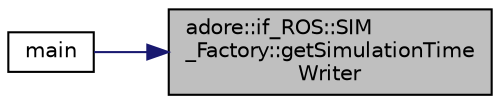 digraph "adore::if_ROS::SIM_Factory::getSimulationTimeWriter"
{
 // LATEX_PDF_SIZE
  edge [fontname="Helvetica",fontsize="10",labelfontname="Helvetica",labelfontsize="10"];
  node [fontname="Helvetica",fontsize="10",shape=record];
  rankdir="RL";
  Node1 [label="adore::if_ROS::SIM\l_Factory::getSimulationTime\lWriter",height=0.2,width=0.4,color="black", fillcolor="grey75", style="filled", fontcolor="black",tooltip="write the simulation time"];
  Node1 -> Node2 [dir="back",color="midnightblue",fontsize="10",style="solid",fontname="Helvetica"];
  Node2 [label="main",height=0.2,width=0.4,color="black", fillcolor="white", style="filled",URL="$adore__timer__node_8cpp.html#a3c04138a5bfe5d72780bb7e82a18e627",tooltip=" "];
}
